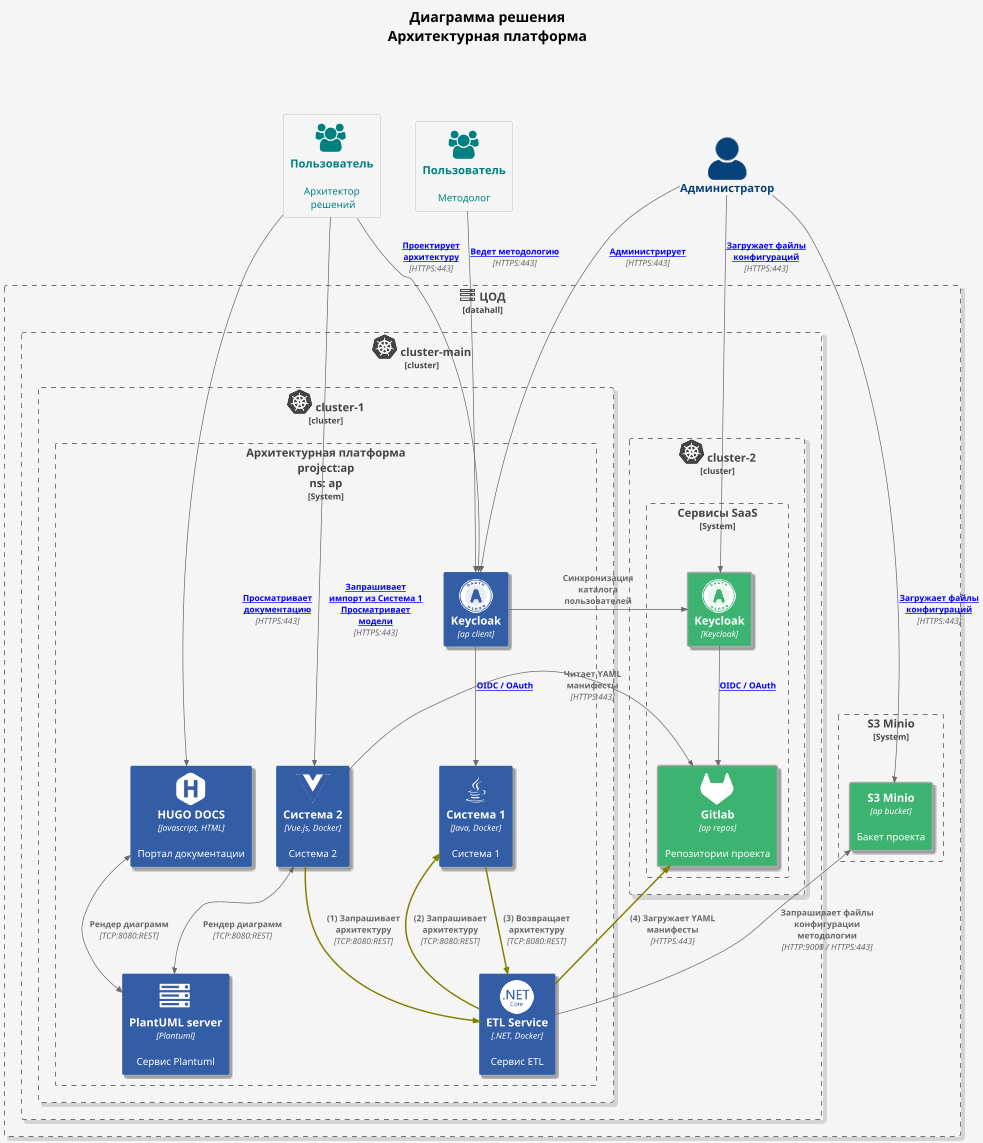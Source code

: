 
@startuml C4_Elements

'!include https://raw.githubusercontent.com/plantuml-stdlib/C4-PlantUML/master/C4_Container.puml
!include <c4/C4_Container.puml>
!include <tupadr3/devicons/react>
!include <tupadr3/devicons/java>
!include <tupadr3/devicons/postgresql.puml>
!include <tupadr3/devicons/python.puml>
!include <tupadr3/devicons/dotnet.puml>
!include <tupadr3/devicons/docker.puml>
!include <tupadr3/devicons/msql_server.puml>
!include <tupadr3/devicons2/vuejs>
!include <tupadr3/devicons2/dotnetcore>
!include <tupadr3/devicons2/gitlab>
!include <tupadr3/devicons2/hugo>
!include <tupadr3/devicons2/kubernetes>
!include <tupadr3/devicons2/oauth>
!include <tupadr3/font-awesome/users>
!include <tupadr3/font-awesome/server>
!include <tupadr3/font-awesome/envelope>
!include <tupadr3/font-awesome/server>

!define DEVICONS https://raw.githubusercontent.com/tupadr3/plantuml-icon-font-sprites/master/devicons
!define FONTAWESOME https://raw.githubusercontent.com/tupadr3/plantuml-icon-font-sprites/master/font-awesome-5

scale 0.7

'skinparam linetype ortho
'skinparam linetype polyline
skinparam wrapWidth 200
skinparam titleFontSize 20
skinparam HyperlinkUnderline false
skinparam backgroundColor WhiteSmoke

title Диаграмма решения\n Архитектурная платформа \n\n\n

'SET_SKETCH_STYLE($bgColor="lightblue", $fontColor="darkblue", $warningColor="darkred", $footerWarning="Sketch", $footerText="Created for discussion")

' PNG with font jlm_cmmi10 (typically another font is used)
'SET_SKETCH_STYLE($fontName="jlm_cmmi10")

' SVG with fallback fonts MS Gothic,Comic Sans MS, Comic Sans, Chalkboard SE, Comic Neue, cursive, sans-serif (typically without "MS Gothic")
'SET_SKETCH_STYLE($fontName="MS Gothic,Comic Sans MS,Comic Sans,Chalkboard SE,Comic Neue,cursive,sans-serif")

'LAYOUT_WITH_LEGEND()
'LAYOUT_LANDSCAPE()
'LAYOUT_AS_SKETCH()
HIDE_STEREOTYPE()
SHOW_PERSON_PORTRAIT()

AddElementTag("microService", $sprite="java,scale=1", $shadowing="true", $legendText="microservice")
AddElementTag("backendContainer", $fontColor=$ELEMENT_FONT_COLOR, $shadowing="true", $bgColor="#335DA5", $shape=, $legendText="backend container (eight sided)")
AddElementTag("storage", $shape=RoundedBoxShape(), $bgColor="lightSkyBlue", $fontColor="black")
AddElementTag("queue", $bgColor="aliceblue", $fontColor="black", $borderColor="darkgrey", $borderThickness="2")
AddElementTag("extSaas", $bgColor="MediumSeaGreen", $shadowing="true", $fontColor="white", $borderColor="darkgrey", $borderThickness="2", $legendText="ЕЦПК SaaS сервисы (managed)")
AddElementTag("cluster", $bgColor="transparent", $fontColor="blue", $borderThickness=0, $sprite="kubernetes,scale=.75")
AddElementTag("users", $bgColor="transparent", $fontColor="teal", $borderThickness=0, $sprite="users,scale=.75")

AddRelTag("main", $sprite="", $lineThickness="2.1", $techn="", $textColor=$ARROW_FONT_COLOR, $lineColor=olive, $lineStyle=SolidLine())
AddRelTag("async", $textColor=$ARROW_FONT_COLOR, $lineColor=$ARROW_COLOR, $lineStyle=DashedLine())
AddRelTag("sync/async", $textColor=$ARROW_FONT_COLOR, $lineColor=$ARROW_COLOR, $lineStyle=DottedLine())

AddBoundaryTag("datahall", $sprite="server", $bgColor="", $fontColor="", $borderColor="", $shadowing="true", $shape="", $type="datahall", $legendText="", $borderStyle="", $borderThickness="", $legendSprite="")
AddBoundaryTag("cluster", $sprite="kubernetes,scale=.75", $bgColor="", $fontColor="", $borderColor="", $shadowing="true", $shape="", $type="cluster", $legendText="", $borderStyle="", $borderThickness="", $legendSprite="")

Person(user, "Пользователь", "Архитектор\n решений", $sprite="users", $tags="users")
Person(user_meth, "Пользователь", "Методолог", $sprite="users", $tags="users")
Person(admin, "Администратор")

System_Boundary(dh, "ЦОД", $tags=datahall) {
    System_Boundary(c, "cluster-main", $tags=cluster) {
        System_Boundary(common, "cluster-1", $tags=cluster) {

            System_Boundary(ap, "Архитектурная платформа\nproject:ap\nns: ap") {

                Container(keycloak, "Keycloak", "ap client", "", $tags="backendContainer", $sprite="oauth")
                Container(hugo_app, "HUGO DOCS", "Javascript, HTML", "Портал документации", $tags="backendContainer", $sprite="hugo")
                Container(system_1_app, "Система 1", "Java, Docker", "Система 1", $tags="backendContainer", $sprite="java", $link="c4_L2.puml")
                Container(system_2_app, "Система 2", "Vue.js, Docker", "Система 2", $tags="backendContainer", $sprite="vuejs")
                Container(etl_app, "ETL Service", ".NET, Docker", "Сервис ETL", $tags="backendContainer", $sprite="dotnetcore", $link="c4_L2_etl.puml")
                Container(plantuml_app, "PlantUML server", "Plantuml", "Сервис Plantuml", $tags="backendContainer", $sprite="server", $link="http://plantuml:8080")
            }

        }

        System_Boundary(devsec, "cluster-2", $tags=cluster) {

            System_Boundary(ext_services, "Сервисы SaaS") {
                Container_Ext(keycloak_central, "Keycloak", "Keycloak", "", $sprite=oauth, $tags="extSaas")
                Container_Ext(gitlab, "Gitlab", "ap repos", "Репозитории проекта" , $sprite=gitlab, $tags="extSaas")
            }
        }
    }
    System_Boundary(s3_b, "S3 Minio") {
        Container_Ext(s3, "S3 Minio", "ap bucket", "Бакет проекта", $tags="extSaas")
    }
}

Lay_D(admin, keycloak)
Lay_D(user, keycloak)
Lay_D(user_meth, keycloak)

Lay_D(keycloak_central, s3)
Lay_D(keycloak_central, gitlab)

Lay_D(keycloak, hugo_app)
Lay_D(system_2_app, plantuml_app)

Rel(user, keycloak, "Проектирует архитектуру", "HTTPS:443", $link="https://google.com")
Rel(user, system_2_app, "Запрашивает\nимпорт из Система 1\nПросматривает модели", "HTTPS:443", $link="https://google.com")
Rel(user, hugo_app, "Просматривает \nдокументацию", "HTTPS:443", $link="https://google.com")
Rel(user_meth, keycloak, "Ведет методологию", "HTTPS:443", $link="https://google.com")
Rel(admin, keycloak, "Администрирует", "HTTPS:443", $link="https://google.com")
Rel(admin, s3, "Загружает файлы конфигураций", "HTTPS:443", $link="http://google.com")
Rel(admin, keycloak_central, "Загружает файлы конфигураций", "HTTPS:443", $link="https://google.com")

Rel_R(keycloak, keycloak_central, "Синхронизация каталога пользователей", "")
Rel(keycloak_central, gitlab, "OIDC / OAuth", "", $link="https://google.com")
Rel(keycloak, system_1_app, "OIDC / OAuth", "", $link="https://google.com")

Rel_U(system_2_app, gitlab, "Читает YAML манифесты", "HTTPS:443")
Rel_U(etl_app, gitlab, "(4) Загружает YAML манифесты", "HTTPS:443", $tags=main)
Rel_U(etl_app, s3, "Запрашивает файлы конфигурации методологии", "HTTP:9000 / HTTPS:443")

Rel(system_2_app, etl_app, "(1) Запрашивает архитектуру", "TCP:8080:REST", $tags=main)
Rel(etl_app, system_1_app, "(2) Запрашивает архитектуру", "TCP:8080:REST", $tags=main)
Rel(system_1_app, etl_app, "(3) Возвращает архитектуру", "TCP:8080:REST", $tags=main)

BiRel_D(system_2_app, plantuml_app, "Рендер диаграмм", "TCP:8080:REST")
BiRel_D(hugo_app, plantuml_app, "Рендер диаграмм", "TCP:8080:REST")

@enduml
